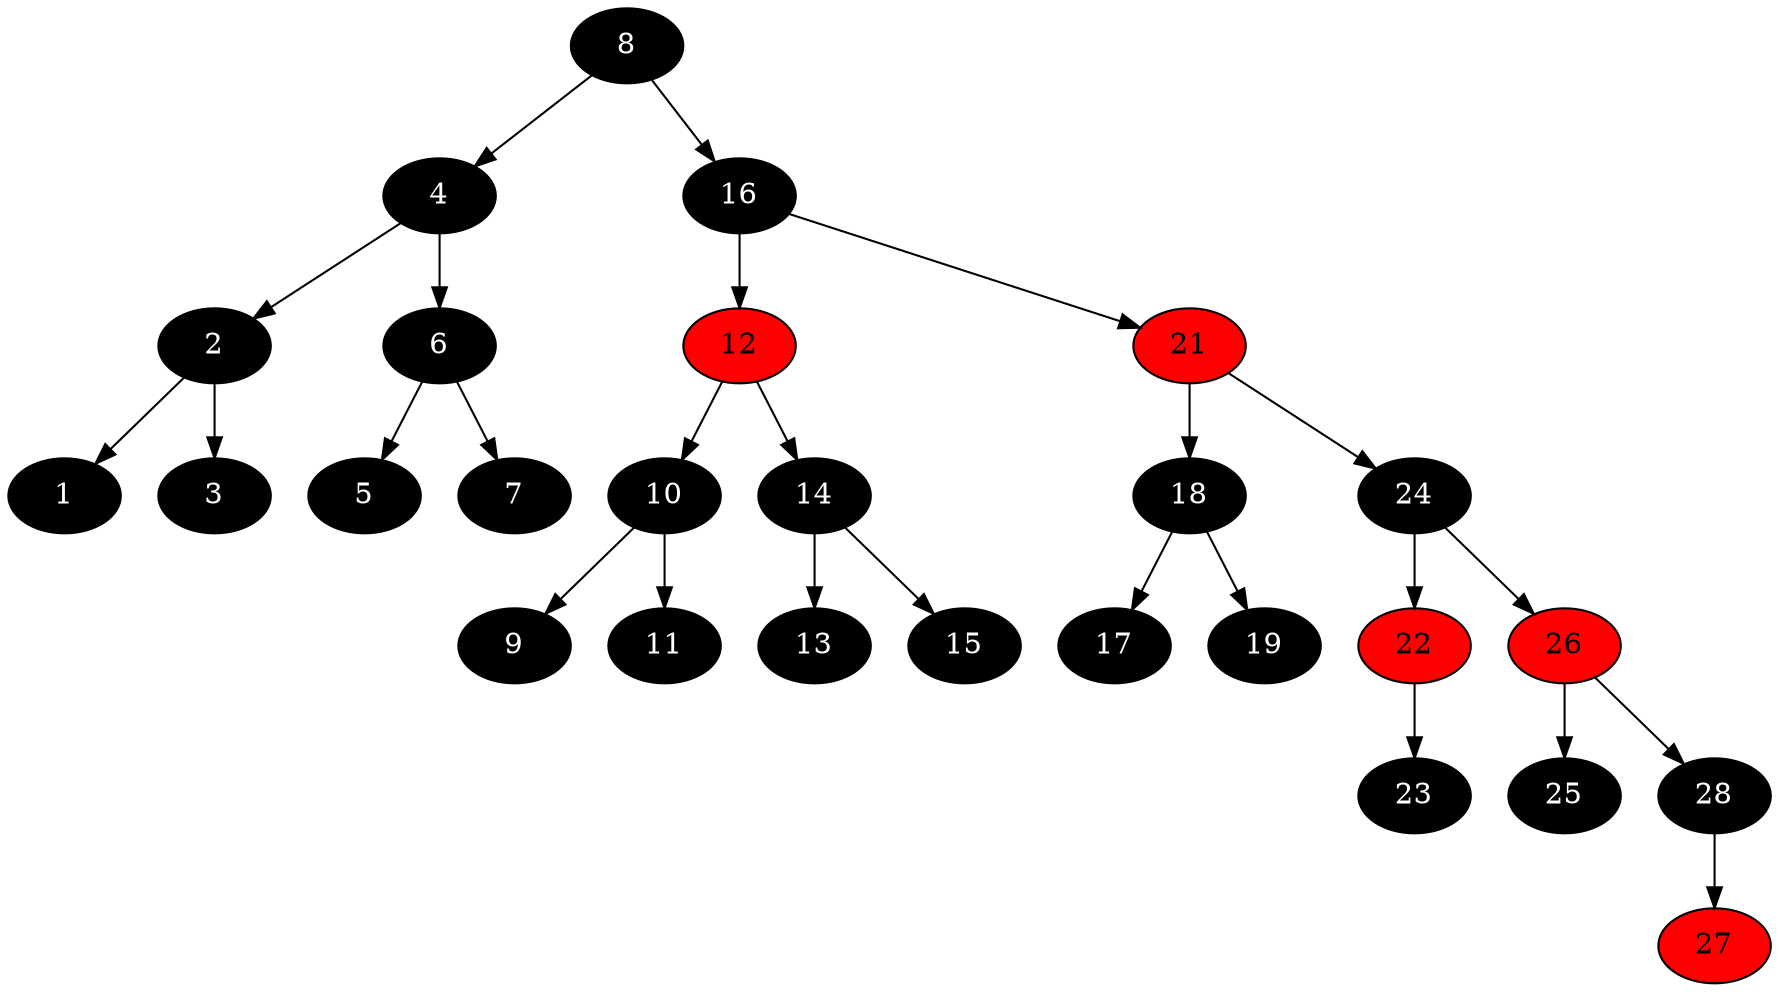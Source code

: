 digraph mentions {
8 -> 4
4 -> 2
2 -> 1
2 -> 3
4 -> 6
6 -> 5
6 -> 7
8 -> 16
16 -> 12
12 -> 10
10 -> 9
10 -> 11
12 -> 14
14 -> 13
14 -> 15
16 -> 21
21 -> 18
18 -> 17
18 -> 19
21 -> 24
24 -> 22
22 -> 23
24 -> 26
26 -> 25
26 -> 28
28 -> 27
8[style=filled, fillcolor=black, fontcolor=white]
4[style=filled, fillcolor=black, fontcolor=white]
2[style=filled, fillcolor=black, fontcolor=white]
1[style=filled, fillcolor=black, fontcolor=white]
3[style=filled, fillcolor=black, fontcolor=white]
6[style=filled, fillcolor=black, fontcolor=white]
5[style=filled, fillcolor=black, fontcolor=white]
7[style=filled, fillcolor=black, fontcolor=white]
16[style=filled, fillcolor=black, fontcolor=white]
12[style=filled, fillcolor=red]
10[style=filled, fillcolor=black, fontcolor=white]
9[style=filled, fillcolor=black, fontcolor=white]
11[style=filled, fillcolor=black, fontcolor=white]
14[style=filled, fillcolor=black, fontcolor=white]
13[style=filled, fillcolor=black, fontcolor=white]
15[style=filled, fillcolor=black, fontcolor=white]
21[style=filled, fillcolor=red]
18[style=filled, fillcolor=black, fontcolor=white]
17[style=filled, fillcolor=black, fontcolor=white]
19[style=filled, fillcolor=black, fontcolor=white]
24[style=filled, fillcolor=black, fontcolor=white]
22[style=filled, fillcolor=red]
23[style=filled, fillcolor=black, fontcolor=white]
26[style=filled, fillcolor=red]
25[style=filled, fillcolor=black, fontcolor=white]
28[style=filled, fillcolor=black, fontcolor=white]
27[style=filled, fillcolor=red]
}
